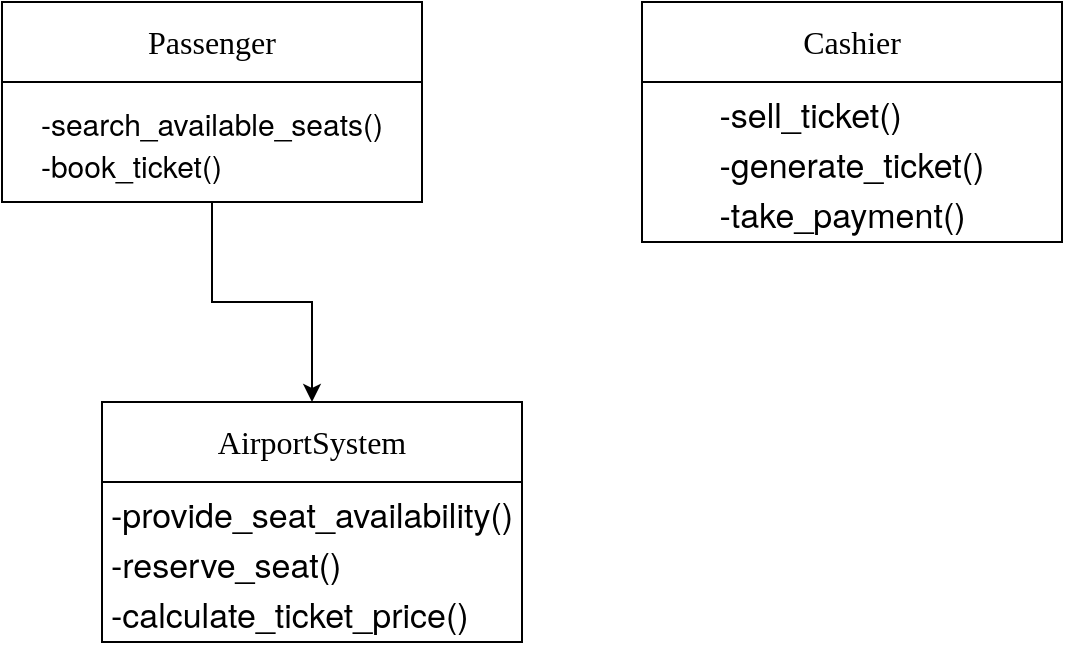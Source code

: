 <mxfile version="20.3.0" type="device"><diagram id="d2InT6urAUmWKXVs0xym" name="Страница 1"><mxGraphModel dx="946" dy="615" grid="1" gridSize="10" guides="1" tooltips="1" connect="1" arrows="1" fold="1" page="1" pageScale="1" pageWidth="827" pageHeight="1169" math="0" shadow="0"><root><mxCell id="0"/><mxCell id="1" parent="0"/><mxCell id="870hXhE6aDm-8pgOHdgv-1" value="&lt;font style=&quot;font-size: 16px;&quot;&gt;Passenger&lt;/font&gt;" style="rounded=0;whiteSpace=wrap;html=1;fontFamily=Times New Roman;" vertex="1" parent="1"><mxGeometry x="150" y="80" width="210" height="40" as="geometry"/></mxCell><mxCell id="870hXhE6aDm-8pgOHdgv-8" style="edgeStyle=orthogonalEdgeStyle;rounded=0;orthogonalLoop=1;jettySize=auto;html=1;exitX=0.5;exitY=1;exitDx=0;exitDy=0;fontSize=17;" edge="1" parent="1" source="870hXhE6aDm-8pgOHdgv-3" target="870hXhE6aDm-8pgOHdgv-6"><mxGeometry relative="1" as="geometry"/></mxCell><mxCell id="870hXhE6aDm-8pgOHdgv-3" value="&lt;p style=&quot;text-align: justify; margin: 0px; font-variant-numeric: normal; font-variant-east-asian: normal; font-stretch: normal; line-height: normal; font-family: &amp;quot;Helvetica Neue&amp;quot;; font-size: 15px;&quot; class=&quot;p1&quot;&gt;&lt;font style=&quot;font-size: 15px;&quot;&gt;-search_available_seats()&lt;/font&gt;&lt;/p&gt;&lt;p style=&quot;text-align: justify; margin: 0px; font-variant-numeric: normal; font-variant-east-asian: normal; font-stretch: normal; line-height: normal; font-family: &amp;quot;Helvetica Neue&amp;quot;; font-size: 15px;&quot; class=&quot;p1&quot;&gt;&lt;font style=&quot;font-size: 15px;&quot;&gt;-book_ticket()&lt;/font&gt;&lt;/p&gt;" style="rounded=0;whiteSpace=wrap;html=1;fontFamily=Times New Roman;align=center;" vertex="1" parent="1"><mxGeometry x="150" y="120" width="210" height="60" as="geometry"/></mxCell><mxCell id="870hXhE6aDm-8pgOHdgv-4" value="&lt;span style=&quot;font-size: 16px;&quot;&gt;Cashier&lt;/span&gt;" style="rounded=0;whiteSpace=wrap;html=1;fontFamily=Times New Roman;" vertex="1" parent="1"><mxGeometry x="470" y="80" width="210" height="40" as="geometry"/></mxCell><mxCell id="870hXhE6aDm-8pgOHdgv-5" value="&lt;p style=&quot;margin: 0px; font-variant-numeric: normal; font-variant-east-asian: normal; font-stretch: normal; line-height: normal; font-family: &amp;quot;Helvetica Neue&amp;quot;; text-align: start; font-size: 17px;&quot; class=&quot;p1&quot;&gt;&lt;font style=&quot;font-size: 17px;&quot;&gt;-sell_ticket()&lt;/font&gt;&lt;/p&gt;&lt;p style=&quot;margin: 0px; font-variant-numeric: normal; font-variant-east-asian: normal; font-stretch: normal; line-height: normal; font-family: &amp;quot;Helvetica Neue&amp;quot;; text-align: start; font-size: 17px;&quot; class=&quot;p1&quot;&gt;&lt;font style=&quot;font-size: 17px;&quot;&gt;-generate_ticket()&lt;/font&gt;&lt;/p&gt;&lt;p style=&quot;margin: 0px; font-variant-numeric: normal; font-variant-east-asian: normal; font-stretch: normal; line-height: normal; font-family: &amp;quot;Helvetica Neue&amp;quot;; text-align: start; font-size: 17px;&quot; class=&quot;p1&quot;&gt;&lt;font style=&quot;font-size: 17px;&quot;&gt;-take_payment()&lt;/font&gt;&lt;/p&gt;" style="rounded=0;whiteSpace=wrap;html=1;fontFamily=Times New Roman;align=center;" vertex="1" parent="1"><mxGeometry x="470" y="120" width="210" height="80" as="geometry"/></mxCell><mxCell id="870hXhE6aDm-8pgOHdgv-6" value="&lt;span style=&quot;font-size: 16px;&quot;&gt;AirportSystem&lt;/span&gt;" style="rounded=0;whiteSpace=wrap;html=1;fontFamily=Times New Roman;" vertex="1" parent="1"><mxGeometry x="200" y="280" width="210" height="40" as="geometry"/></mxCell><mxCell id="870hXhE6aDm-8pgOHdgv-7" value="&lt;p style=&quot;margin: 0px; font-variant-numeric: normal; font-variant-east-asian: normal; font-stretch: normal; line-height: normal; font-family: &amp;quot;Helvetica Neue&amp;quot;; text-align: start; font-size: 17px;&quot; class=&quot;p1&quot;&gt;&lt;font style=&quot;font-size: 17px;&quot;&gt;-provide_seat_availability()&lt;/font&gt;&lt;/p&gt;&lt;p style=&quot;margin: 0px; font-variant-numeric: normal; font-variant-east-asian: normal; font-stretch: normal; line-height: normal; font-family: &amp;quot;Helvetica Neue&amp;quot;; text-align: start; font-size: 17px;&quot; class=&quot;p1&quot;&gt;&lt;font style=&quot;font-size: 17px;&quot;&gt;-reserve_seat()&lt;/font&gt;&lt;/p&gt;&lt;p style=&quot;margin: 0px; font-variant-numeric: normal; font-variant-east-asian: normal; font-stretch: normal; line-height: normal; font-family: &amp;quot;Helvetica Neue&amp;quot;; text-align: start; font-size: 17px;&quot; class=&quot;p1&quot;&gt;&lt;font style=&quot;font-size: 17px;&quot;&gt;-calculate_ticket_price()&lt;/font&gt;&lt;/p&gt;" style="rounded=0;whiteSpace=wrap;html=1;fontFamily=Times New Roman;align=center;" vertex="1" parent="1"><mxGeometry x="200" y="320" width="210" height="80" as="geometry"/></mxCell></root></mxGraphModel></diagram></mxfile>
